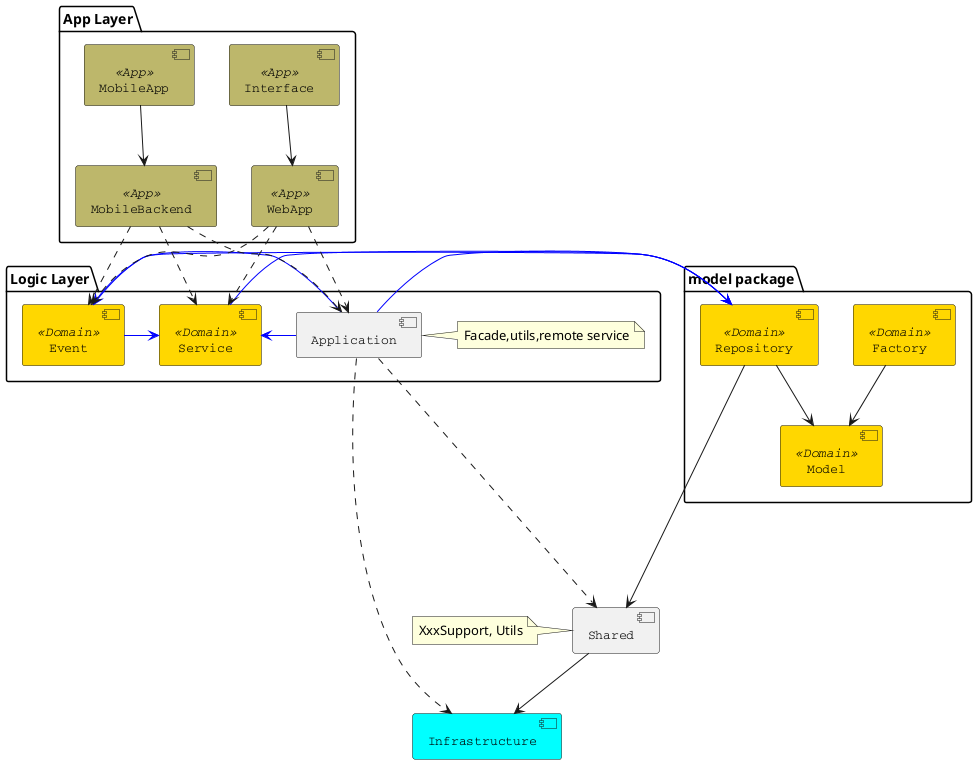 @startuml

[Infrastructure] #Aqua
[Shared]
note left of Shared : XxxSupport, Utils

package "model package" {
   [Model] <<Domain>>
   [Repository] <<Domain>>
   [Factory] <<Domain>>
}
package "Logic Layer" {
   [Service] <<Domain>>
   [Event] <<Domain>>
   [Application]
   note right of Application : Facade,utils,remote service
}

package "App Layer" {
    [WebApp] <<App>>
    [MobileBackend] <<App>>
    [Interface] <<App>>
    [MobileApp] <<App>>
}

[Shared] --> [Infrastructure]
[Repository] --> [Shared]
[Repository] --> [Model]
[Service] -[#0000FF]> [Repository]
[Factory] --> [Model]
[Event] -[#0000FF]> [Service]
[Event] -[#0000FF]> [Repository]
[Application] -[#0000FF]> [Repository]
[Application] -[#0000FF]> [Service]
[Application] -[#0000FF]> [Event]
[Application] ....> [Infrastructure]
[Application] ....> [Shared]

[WebApp] ..> [Application]
[WebApp] ..> [Service]
[WebApp] ..> [Event]
[Interface] --> [WebApp]
[MobileBackend] ..> [Application]
[MobileBackend] ..> [Service]
[MobileBackend] ..> [Event]
[MobileApp] --> [MobileBackend]

skinparam component {
  FontSize 13
  BackgroundColor<<Domain>> gold
  BackgroundColor<<App>> DarkKhaki
  FontName Courier
}

@enduml